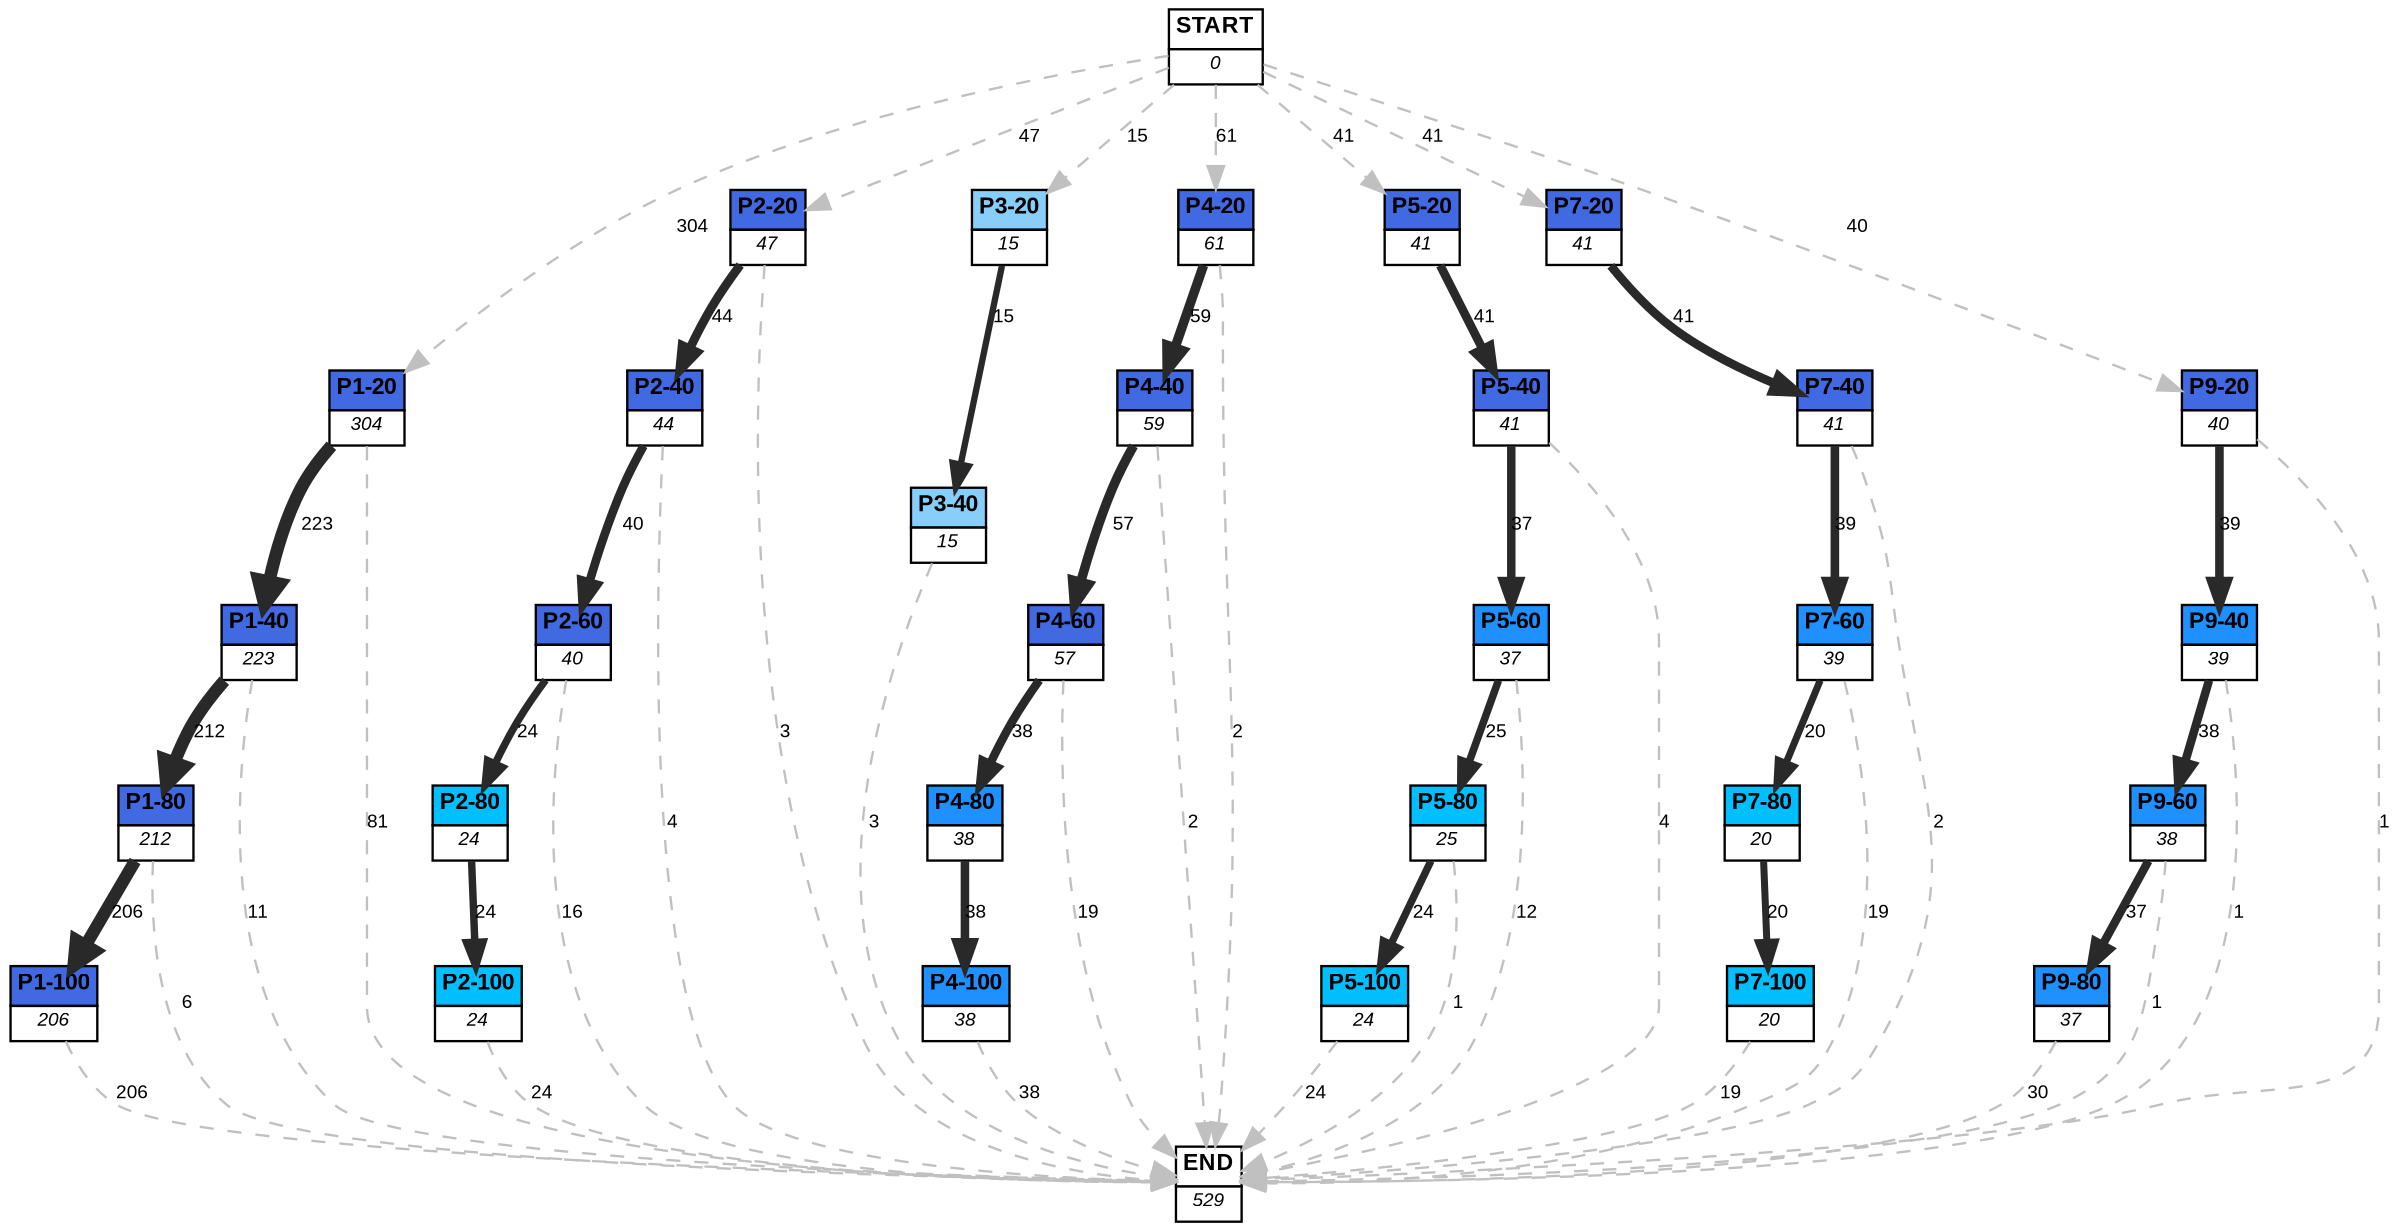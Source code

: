 digraph graphname {
	dpi = 150
	size="16,11!";
	margin = 0;
"P1-20" [shape=plain, label=<<table border="0" cellborder="1" cellspacing="0"><tr><td bgcolor="royalblue"><FONT face="Arial" POINT-SIZE="10"><b>P1-20</b></FONT></td></tr><tr><td bgcolor="white"><FONT face="Arial" POINT-SIZE="8"><i>304</i></FONT></td></tr></table>>]
"P1-40" [shape=plain, label=<<table border="0" cellborder="1" cellspacing="0"><tr><td bgcolor="royalblue"><FONT face="Arial" POINT-SIZE="10"><b>P1-40</b></FONT></td></tr><tr><td bgcolor="white"><FONT face="Arial" POINT-SIZE="8"><i>223</i></FONT></td></tr></table>>]
"P1-80" [shape=plain, label=<<table border="0" cellborder="1" cellspacing="0"><tr><td bgcolor="royalblue"><FONT face="Arial" POINT-SIZE="10"><b>P1-80</b></FONT></td></tr><tr><td bgcolor="white"><FONT face="Arial" POINT-SIZE="8"><i>212</i></FONT></td></tr></table>>]
"P1-100" [shape=plain, label=<<table border="0" cellborder="1" cellspacing="0"><tr><td bgcolor="royalblue"><FONT face="Arial" POINT-SIZE="10"><b>P1-100</b></FONT></td></tr><tr><td bgcolor="white"><FONT face="Arial" POINT-SIZE="8"><i>206</i></FONT></td></tr></table>>]
"P2-20" [shape=plain, label=<<table border="0" cellborder="1" cellspacing="0"><tr><td bgcolor="royalblue"><FONT face="Arial" POINT-SIZE="10"><b>P2-20</b></FONT></td></tr><tr><td bgcolor="white"><FONT face="Arial" POINT-SIZE="8"><i>47</i></FONT></td></tr></table>>]
"P2-40" [shape=plain, label=<<table border="0" cellborder="1" cellspacing="0"><tr><td bgcolor="royalblue"><FONT face="Arial" POINT-SIZE="10"><b>P2-40</b></FONT></td></tr><tr><td bgcolor="white"><FONT face="Arial" POINT-SIZE="8"><i>44</i></FONT></td></tr></table>>]
"P2-60" [shape=plain, label=<<table border="0" cellborder="1" cellspacing="0"><tr><td bgcolor="royalblue"><FONT face="Arial" POINT-SIZE="10"><b>P2-60</b></FONT></td></tr><tr><td bgcolor="white"><FONT face="Arial" POINT-SIZE="8"><i>40</i></FONT></td></tr></table>>]
"P3-20" [shape=plain, label=<<table border="0" cellborder="1" cellspacing="0"><tr><td bgcolor="lightskyblue"><FONT face="Arial" POINT-SIZE="10"><b>P3-20</b></FONT></td></tr><tr><td bgcolor="white"><FONT face="Arial" POINT-SIZE="8"><i>15</i></FONT></td></tr></table>>]
"P3-40" [shape=plain, label=<<table border="0" cellborder="1" cellspacing="0"><tr><td bgcolor="lightskyblue"><FONT face="Arial" POINT-SIZE="10"><b>P3-40</b></FONT></td></tr><tr><td bgcolor="white"><FONT face="Arial" POINT-SIZE="8"><i>15</i></FONT></td></tr></table>>]
"P4-20" [shape=plain, label=<<table border="0" cellborder="1" cellspacing="0"><tr><td bgcolor="royalblue"><FONT face="Arial" POINT-SIZE="10"><b>P4-20</b></FONT></td></tr><tr><td bgcolor="white"><FONT face="Arial" POINT-SIZE="8"><i>61</i></FONT></td></tr></table>>]
"P4-40" [shape=plain, label=<<table border="0" cellborder="1" cellspacing="0"><tr><td bgcolor="royalblue"><FONT face="Arial" POINT-SIZE="10"><b>P4-40</b></FONT></td></tr><tr><td bgcolor="white"><FONT face="Arial" POINT-SIZE="8"><i>59</i></FONT></td></tr></table>>]
"P4-60" [shape=plain, label=<<table border="0" cellborder="1" cellspacing="0"><tr><td bgcolor="royalblue"><FONT face="Arial" POINT-SIZE="10"><b>P4-60</b></FONT></td></tr><tr><td bgcolor="white"><FONT face="Arial" POINT-SIZE="8"><i>57</i></FONT></td></tr></table>>]
"P5-20" [shape=plain, label=<<table border="0" cellborder="1" cellspacing="0"><tr><td bgcolor="royalblue"><FONT face="Arial" POINT-SIZE="10"><b>P5-20</b></FONT></td></tr><tr><td bgcolor="white"><FONT face="Arial" POINT-SIZE="8"><i>41</i></FONT></td></tr></table>>]
"P5-40" [shape=plain, label=<<table border="0" cellborder="1" cellspacing="0"><tr><td bgcolor="royalblue"><FONT face="Arial" POINT-SIZE="10"><b>P5-40</b></FONT></td></tr><tr><td bgcolor="white"><FONT face="Arial" POINT-SIZE="8"><i>41</i></FONT></td></tr></table>>]
"P5-60" [shape=plain, label=<<table border="0" cellborder="1" cellspacing="0"><tr><td bgcolor="dodgerblue"><FONT face="Arial" POINT-SIZE="10"><b>P5-60</b></FONT></td></tr><tr><td bgcolor="white"><FONT face="Arial" POINT-SIZE="8"><i>37</i></FONT></td></tr></table>>]
"P2-80" [shape=plain, label=<<table border="0" cellborder="1" cellspacing="0"><tr><td bgcolor="deepskyblue"><FONT face="Arial" POINT-SIZE="10"><b>P2-80</b></FONT></td></tr><tr><td bgcolor="white"><FONT face="Arial" POINT-SIZE="8"><i>24</i></FONT></td></tr></table>>]
"P2-100" [shape=plain, label=<<table border="0" cellborder="1" cellspacing="0"><tr><td bgcolor="deepskyblue"><FONT face="Arial" POINT-SIZE="10"><b>P2-100</b></FONT></td></tr><tr><td bgcolor="white"><FONT face="Arial" POINT-SIZE="8"><i>24</i></FONT></td></tr></table>>]
"P4-80" [shape=plain, label=<<table border="0" cellborder="1" cellspacing="0"><tr><td bgcolor="dodgerblue"><FONT face="Arial" POINT-SIZE="10"><b>P4-80</b></FONT></td></tr><tr><td bgcolor="white"><FONT face="Arial" POINT-SIZE="8"><i>38</i></FONT></td></tr></table>>]
"P4-100" [shape=plain, label=<<table border="0" cellborder="1" cellspacing="0"><tr><td bgcolor="dodgerblue"><FONT face="Arial" POINT-SIZE="10"><b>P4-100</b></FONT></td></tr><tr><td bgcolor="white"><FONT face="Arial" POINT-SIZE="8"><i>38</i></FONT></td></tr></table>>]
"P5-80" [shape=plain, label=<<table border="0" cellborder="1" cellspacing="0"><tr><td bgcolor="deepskyblue"><FONT face="Arial" POINT-SIZE="10"><b>P5-80</b></FONT></td></tr><tr><td bgcolor="white"><FONT face="Arial" POINT-SIZE="8"><i>25</i></FONT></td></tr></table>>]
"P5-100" [shape=plain, label=<<table border="0" cellborder="1" cellspacing="0"><tr><td bgcolor="deepskyblue"><FONT face="Arial" POINT-SIZE="10"><b>P5-100</b></FONT></td></tr><tr><td bgcolor="white"><FONT face="Arial" POINT-SIZE="8"><i>24</i></FONT></td></tr></table>>]
"P7-20" [shape=plain, label=<<table border="0" cellborder="1" cellspacing="0"><tr><td bgcolor="royalblue"><FONT face="Arial" POINT-SIZE="10"><b>P7-20</b></FONT></td></tr><tr><td bgcolor="white"><FONT face="Arial" POINT-SIZE="8"><i>41</i></FONT></td></tr></table>>]
"P7-40" [shape=plain, label=<<table border="0" cellborder="1" cellspacing="0"><tr><td bgcolor="royalblue"><FONT face="Arial" POINT-SIZE="10"><b>P7-40</b></FONT></td></tr><tr><td bgcolor="white"><FONT face="Arial" POINT-SIZE="8"><i>41</i></FONT></td></tr></table>>]
"P7-60" [shape=plain, label=<<table border="0" cellborder="1" cellspacing="0"><tr><td bgcolor="dodgerblue"><FONT face="Arial" POINT-SIZE="10"><b>P7-60</b></FONT></td></tr><tr><td bgcolor="white"><FONT face="Arial" POINT-SIZE="8"><i>39</i></FONT></td></tr></table>>]
"P9-20" [shape=plain, label=<<table border="0" cellborder="1" cellspacing="0"><tr><td bgcolor="royalblue"><FONT face="Arial" POINT-SIZE="10"><b>P9-20</b></FONT></td></tr><tr><td bgcolor="white"><FONT face="Arial" POINT-SIZE="8"><i>40</i></FONT></td></tr></table>>]
"P9-40" [shape=plain, label=<<table border="0" cellborder="1" cellspacing="0"><tr><td bgcolor="dodgerblue"><FONT face="Arial" POINT-SIZE="10"><b>P9-40</b></FONT></td></tr><tr><td bgcolor="white"><FONT face="Arial" POINT-SIZE="8"><i>39</i></FONT></td></tr></table>>]
"P9-60" [shape=plain, label=<<table border="0" cellborder="1" cellspacing="0"><tr><td bgcolor="dodgerblue"><FONT face="Arial" POINT-SIZE="10"><b>P9-60</b></FONT></td></tr><tr><td bgcolor="white"><FONT face="Arial" POINT-SIZE="8"><i>38</i></FONT></td></tr></table>>]
"P9-80" [shape=plain, label=<<table border="0" cellborder="1" cellspacing="0"><tr><td bgcolor="dodgerblue"><FONT face="Arial" POINT-SIZE="10"><b>P9-80</b></FONT></td></tr><tr><td bgcolor="white"><FONT face="Arial" POINT-SIZE="8"><i>37</i></FONT></td></tr></table>>]
"P7-80" [shape=plain, label=<<table border="0" cellborder="1" cellspacing="0"><tr><td bgcolor="deepskyblue"><FONT face="Arial" POINT-SIZE="10"><b>P7-80</b></FONT></td></tr><tr><td bgcolor="white"><FONT face="Arial" POINT-SIZE="8"><i>20</i></FONT></td></tr></table>>]
"P7-100" [shape=plain, label=<<table border="0" cellborder="1" cellspacing="0"><tr><td bgcolor="deepskyblue"><FONT face="Arial" POINT-SIZE="10"><b>P7-100</b></FONT></td></tr><tr><td bgcolor="white"><FONT face="Arial" POINT-SIZE="8"><i>20</i></FONT></td></tr></table>>]
"START" [shape=plain, label=<<table border="0" cellborder="1" cellspacing="0"><tr><td bgcolor="white"><FONT face="Arial" POINT-SIZE="10"><b>START</b></FONT></td></tr><tr><td bgcolor="white"><FONT face="Arial" POINT-SIZE="8"><i>0</i></FONT></td></tr></table>>]
"END" [shape=plain, label=<<table border="0" cellborder="1" cellspacing="0"><tr><td bgcolor="white"><FONT face="Arial" POINT-SIZE="10"><b>END</b></FONT></td></tr><tr><td bgcolor="white"><FONT face="Arial" POINT-SIZE="8"><i>529</i></FONT></td></tr></table>>]
"P1-20" -> "P1-40" [ color=grey16 penwidth = "5.407171771460119"label ="223" labelfloat=false fontname="Arial" fontsize=8]
"P1-20" -> "END" [ style = dashed color=grey label ="81" labelfloat=false fontname="Arial" fontsize=8]
"P1-40" -> "P1-80" [ color=grey16 penwidth = "5.356586274672012"label ="212" labelfloat=false fontname="Arial" fontsize=8]
"P1-40" -> "END" [ style = dashed color=grey label ="11" labelfloat=false fontname="Arial" fontsize=8]
"P1-80" -> "P1-100" [ color=grey16 penwidth = "5.327876168789581"label ="206" labelfloat=false fontname="Arial" fontsize=8]
"P1-80" -> "END" [ style = dashed color=grey label ="6" labelfloat=false fontname="Arial" fontsize=8]
"P1-100" -> "END" [ style = dashed color=grey label ="206" labelfloat=false fontname="Arial" fontsize=8]
"P2-20" -> "P2-40" [ color=grey16 penwidth = "3.784189633918261"label ="44" labelfloat=false fontname="Arial" fontsize=8]
"P2-20" -> "END" [ style = dashed color=grey label ="3" labelfloat=false fontname="Arial" fontsize=8]
"P2-40" -> "P2-60" [ color=grey16 penwidth = "3.6888794541139363"label ="40" labelfloat=false fontname="Arial" fontsize=8]
"P2-40" -> "END" [ style = dashed color=grey label ="4" labelfloat=false fontname="Arial" fontsize=8]
"P2-60" -> "P2-80" [ color=grey16 penwidth = "3.1780538303479458"label ="24" labelfloat=false fontname="Arial" fontsize=8]
"P2-60" -> "END" [ style = dashed color=grey label ="16" labelfloat=false fontname="Arial" fontsize=8]
"P3-20" -> "P3-40" [ color=grey16 penwidth = "2.70805020110221"label ="15" labelfloat=false fontname="Arial" fontsize=8]
"P3-40" -> "END" [ style = dashed color=grey label ="3" labelfloat=false fontname="Arial" fontsize=8]
"P4-20" -> "P4-40" [ color=grey16 penwidth = "4.07753744390572"label ="59" labelfloat=false fontname="Arial" fontsize=8]
"P4-20" -> "END" [ style = dashed color=grey label ="2" labelfloat=false fontname="Arial" fontsize=8]
"P4-40" -> "P4-60" [ color=grey16 penwidth = "4.04305126783455"label ="57" labelfloat=false fontname="Arial" fontsize=8]
"P4-40" -> "END" [ style = dashed color=grey label ="2" labelfloat=false fontname="Arial" fontsize=8]
"P4-60" -> "P4-80" [ color=grey16 penwidth = "3.6375861597263857"label ="38" labelfloat=false fontname="Arial" fontsize=8]
"P4-60" -> "END" [ style = dashed color=grey label ="19" labelfloat=false fontname="Arial" fontsize=8]
"P5-20" -> "P5-40" [ color=grey16 penwidth = "3.713572066704308"label ="41" labelfloat=false fontname="Arial" fontsize=8]
"P5-40" -> "P5-60" [ color=grey16 penwidth = "3.6109179126442243"label ="37" labelfloat=false fontname="Arial" fontsize=8]
"P5-40" -> "END" [ style = dashed color=grey label ="4" labelfloat=false fontname="Arial" fontsize=8]
"P5-60" -> "P5-80" [ color=grey16 penwidth = "3.2188758248682006"label ="25" labelfloat=false fontname="Arial" fontsize=8]
"P5-60" -> "END" [ style = dashed color=grey label ="12" labelfloat=false fontname="Arial" fontsize=8]
"P2-80" -> "P2-100" [ color=grey16 penwidth = "3.1780538303479458"label ="24" labelfloat=false fontname="Arial" fontsize=8]
"P2-100" -> "END" [ style = dashed color=grey label ="24" labelfloat=false fontname="Arial" fontsize=8]
"P4-80" -> "P4-100" [ color=grey16 penwidth = "3.6375861597263857"label ="38" labelfloat=false fontname="Arial" fontsize=8]
"P4-100" -> "END" [ style = dashed color=grey label ="38" labelfloat=false fontname="Arial" fontsize=8]
"P5-80" -> "P5-100" [ color=grey16 penwidth = "3.1780538303479458"label ="24" labelfloat=false fontname="Arial" fontsize=8]
"P5-80" -> "END" [ style = dashed color=grey label ="1" labelfloat=false fontname="Arial" fontsize=8]
"P5-100" -> "END" [ style = dashed color=grey label ="24" labelfloat=false fontname="Arial" fontsize=8]
"P7-20" -> "P7-40" [ color=grey16 penwidth = "3.713572066704308"label ="41" labelfloat=false fontname="Arial" fontsize=8]
"P7-40" -> "P7-60" [ color=grey16 penwidth = "3.6635616461296463"label ="39" labelfloat=false fontname="Arial" fontsize=8]
"P7-40" -> "END" [ style = dashed color=grey label ="2" labelfloat=false fontname="Arial" fontsize=8]
"P7-60" -> "P7-80" [ color=grey16 penwidth = "2.995732273553991"label ="20" labelfloat=false fontname="Arial" fontsize=8]
"P7-60" -> "END" [ style = dashed color=grey label ="19" labelfloat=false fontname="Arial" fontsize=8]
"P9-20" -> "P9-40" [ color=grey16 penwidth = "3.6635616461296463"label ="39" labelfloat=false fontname="Arial" fontsize=8]
"P9-20" -> "END" [ style = dashed color=grey label ="1" labelfloat=false fontname="Arial" fontsize=8]
"P9-40" -> "P9-60" [ color=grey16 penwidth = "3.6375861597263857"label ="38" labelfloat=false fontname="Arial" fontsize=8]
"P9-40" -> "END" [ style = dashed color=grey label ="1" labelfloat=false fontname="Arial" fontsize=8]
"P9-60" -> "P9-80" [ color=grey16 penwidth = "3.6109179126442243"label ="37" labelfloat=false fontname="Arial" fontsize=8]
"P9-60" -> "END" [ style = dashed color=grey label ="1" labelfloat=false fontname="Arial" fontsize=8]
"P9-80" -> "END" [ style = dashed color=grey label ="30" labelfloat=false fontname="Arial" fontsize=8]
"P7-80" -> "P7-100" [ color=grey16 penwidth = "2.995732273553991"label ="20" labelfloat=false fontname="Arial" fontsize=8]
"P7-100" -> "END" [ style = dashed color=grey label ="19" labelfloat=false fontname="Arial" fontsize=8]
"START" -> "P1-20" [ style = dashed color=grey label ="304" labelfloat=false fontname="Arial" fontsize=8]
"START" -> "P2-20" [ style = dashed color=grey label ="47" labelfloat=false fontname="Arial" fontsize=8]
"START" -> "P3-20" [ style = dashed color=grey label ="15" labelfloat=false fontname="Arial" fontsize=8]
"START" -> "P4-20" [ style = dashed color=grey label ="61" labelfloat=false fontname="Arial" fontsize=8]
"START" -> "P5-20" [ style = dashed color=grey label ="41" labelfloat=false fontname="Arial" fontsize=8]
"START" -> "P7-20" [ style = dashed color=grey label ="41" labelfloat=false fontname="Arial" fontsize=8]
"START" -> "P9-20" [ style = dashed color=grey label ="40" labelfloat=false fontname="Arial" fontsize=8]
}
